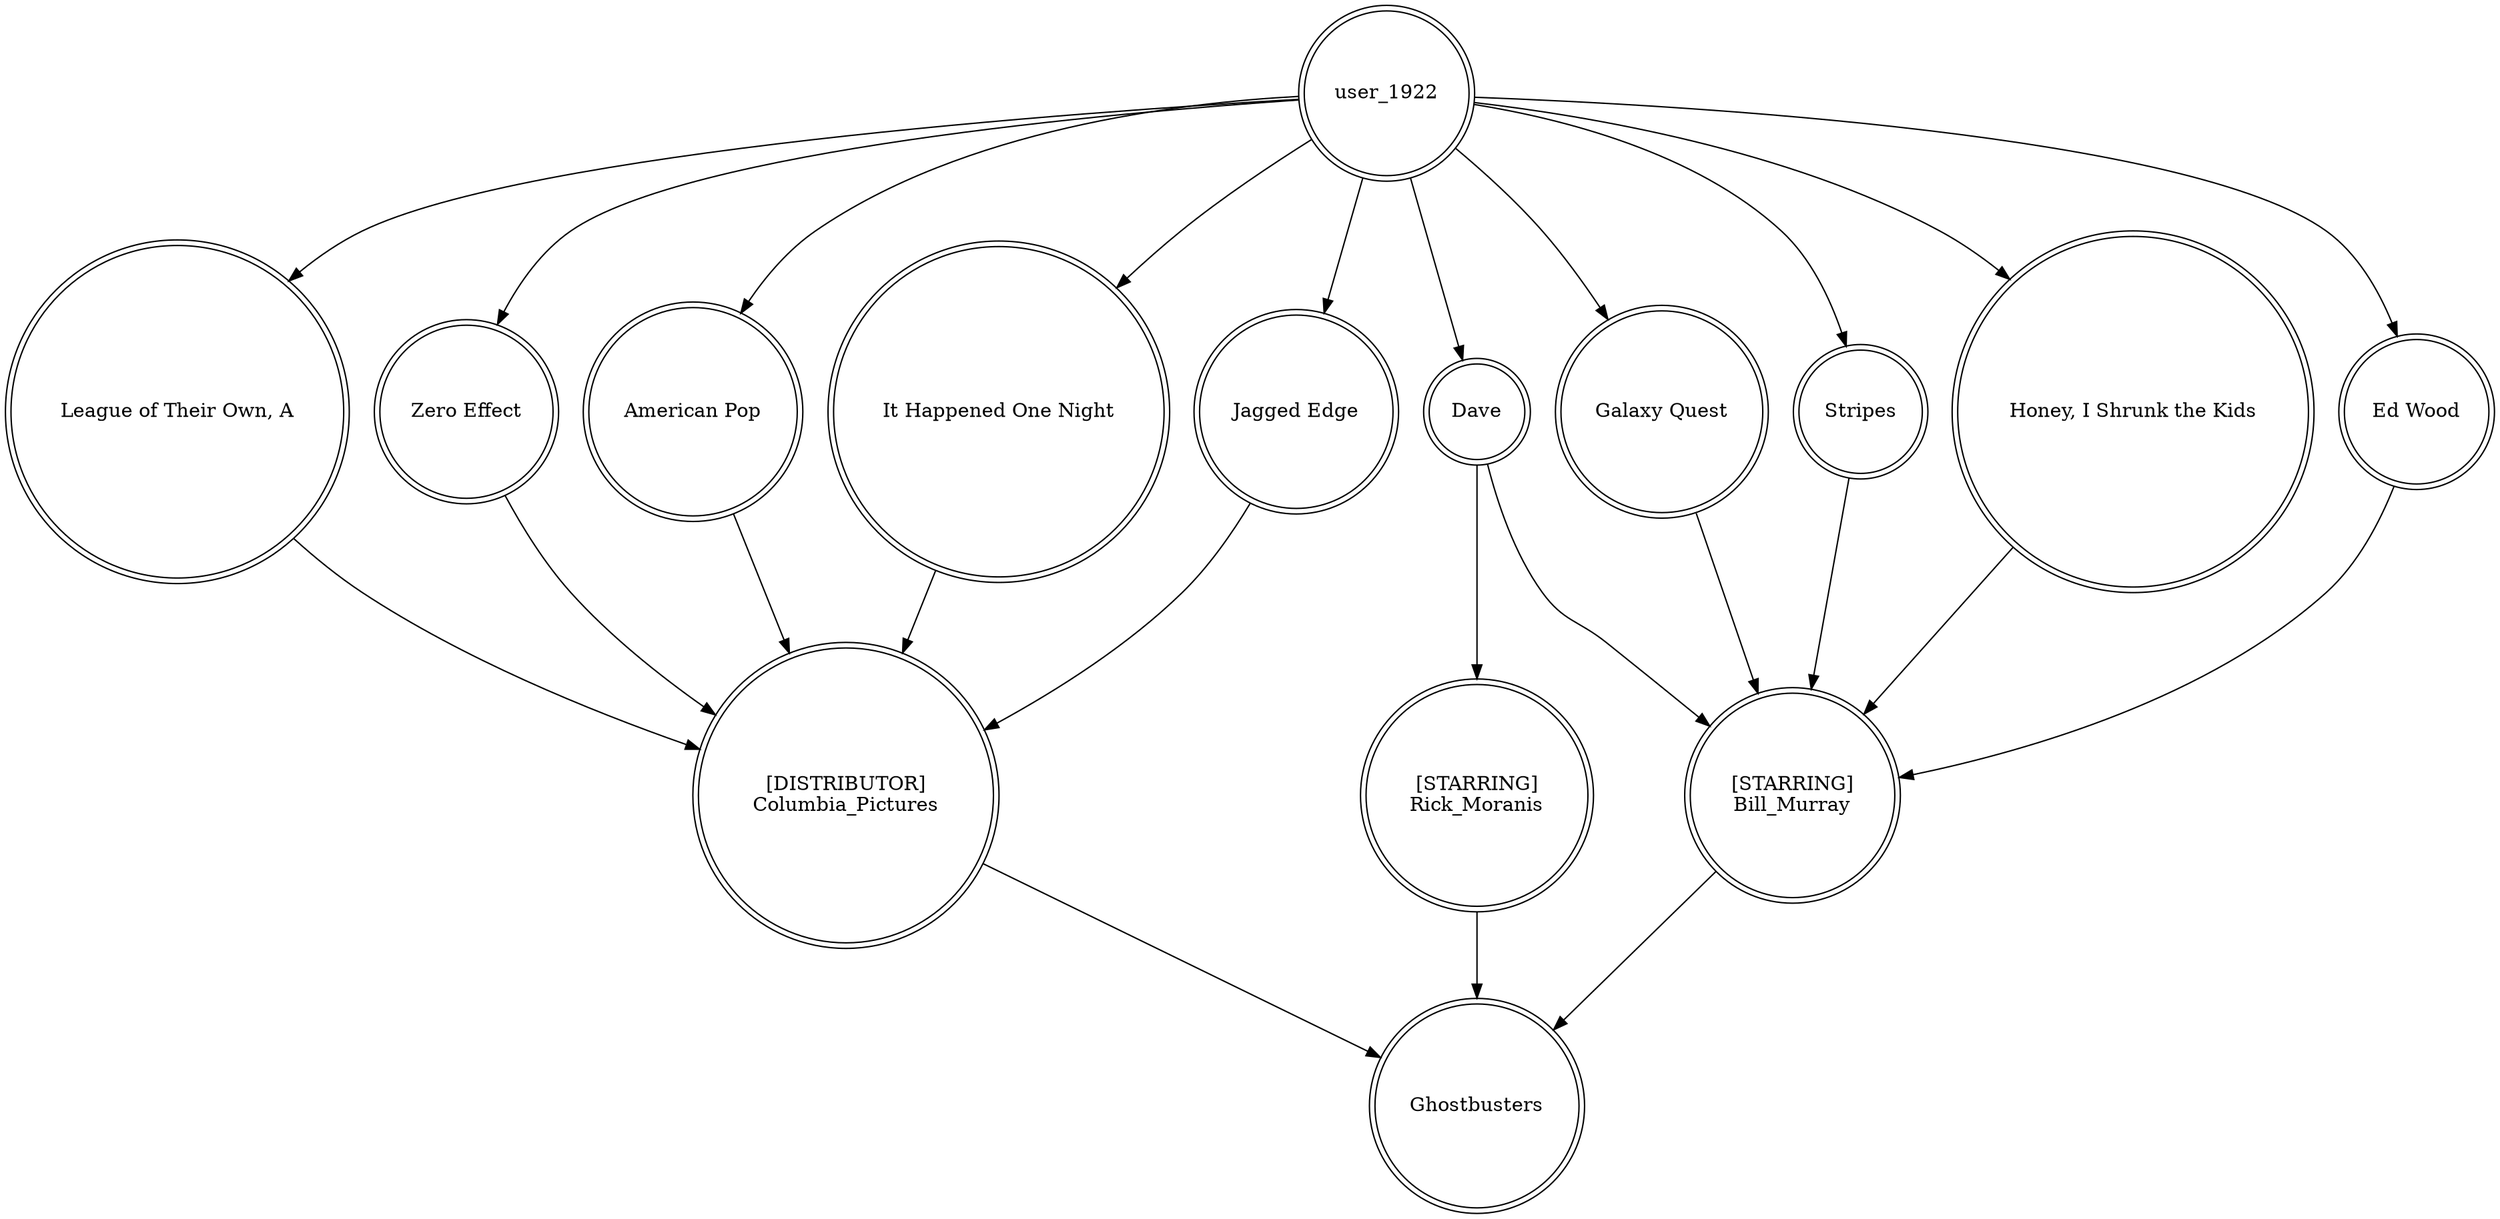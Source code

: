 digraph finite_state_machine {
	node [shape=doublecircle]
	"[STARRING]
Rick_Moranis" -> Ghostbusters
	user_1922 -> "League of Their Own, A"
	"Zero Effect" -> "[DISTRIBUTOR]
Columbia_Pictures"
	Dave -> "[STARRING]
Bill_Murray"
	user_1922 -> "American Pop"
	user_1922 -> "Galaxy Quest"
	"It Happened One Night" -> "[DISTRIBUTOR]
Columbia_Pictures"
	Stripes -> "[STARRING]
Bill_Murray"
	user_1922 -> Stripes
	"[DISTRIBUTOR]
Columbia_Pictures" -> Ghostbusters
	Dave -> "[STARRING]
Rick_Moranis"
	"Jagged Edge" -> "[DISTRIBUTOR]
Columbia_Pictures"
	"[STARRING]
Bill_Murray" -> Ghostbusters
	user_1922 -> "Jagged Edge"
	user_1922 -> Dave
	user_1922 -> "Zero Effect"
	user_1922 -> "Honey, I Shrunk the Kids"
	"Honey, I Shrunk the Kids" -> "[STARRING]
Bill_Murray"
	"Ed Wood" -> "[STARRING]
Bill_Murray"
	user_1922 -> "Ed Wood"
	"Galaxy Quest" -> "[STARRING]
Bill_Murray"
	user_1922 -> "It Happened One Night"
	"American Pop" -> "[DISTRIBUTOR]
Columbia_Pictures"
	"League of Their Own, A" -> "[DISTRIBUTOR]
Columbia_Pictures"
}
